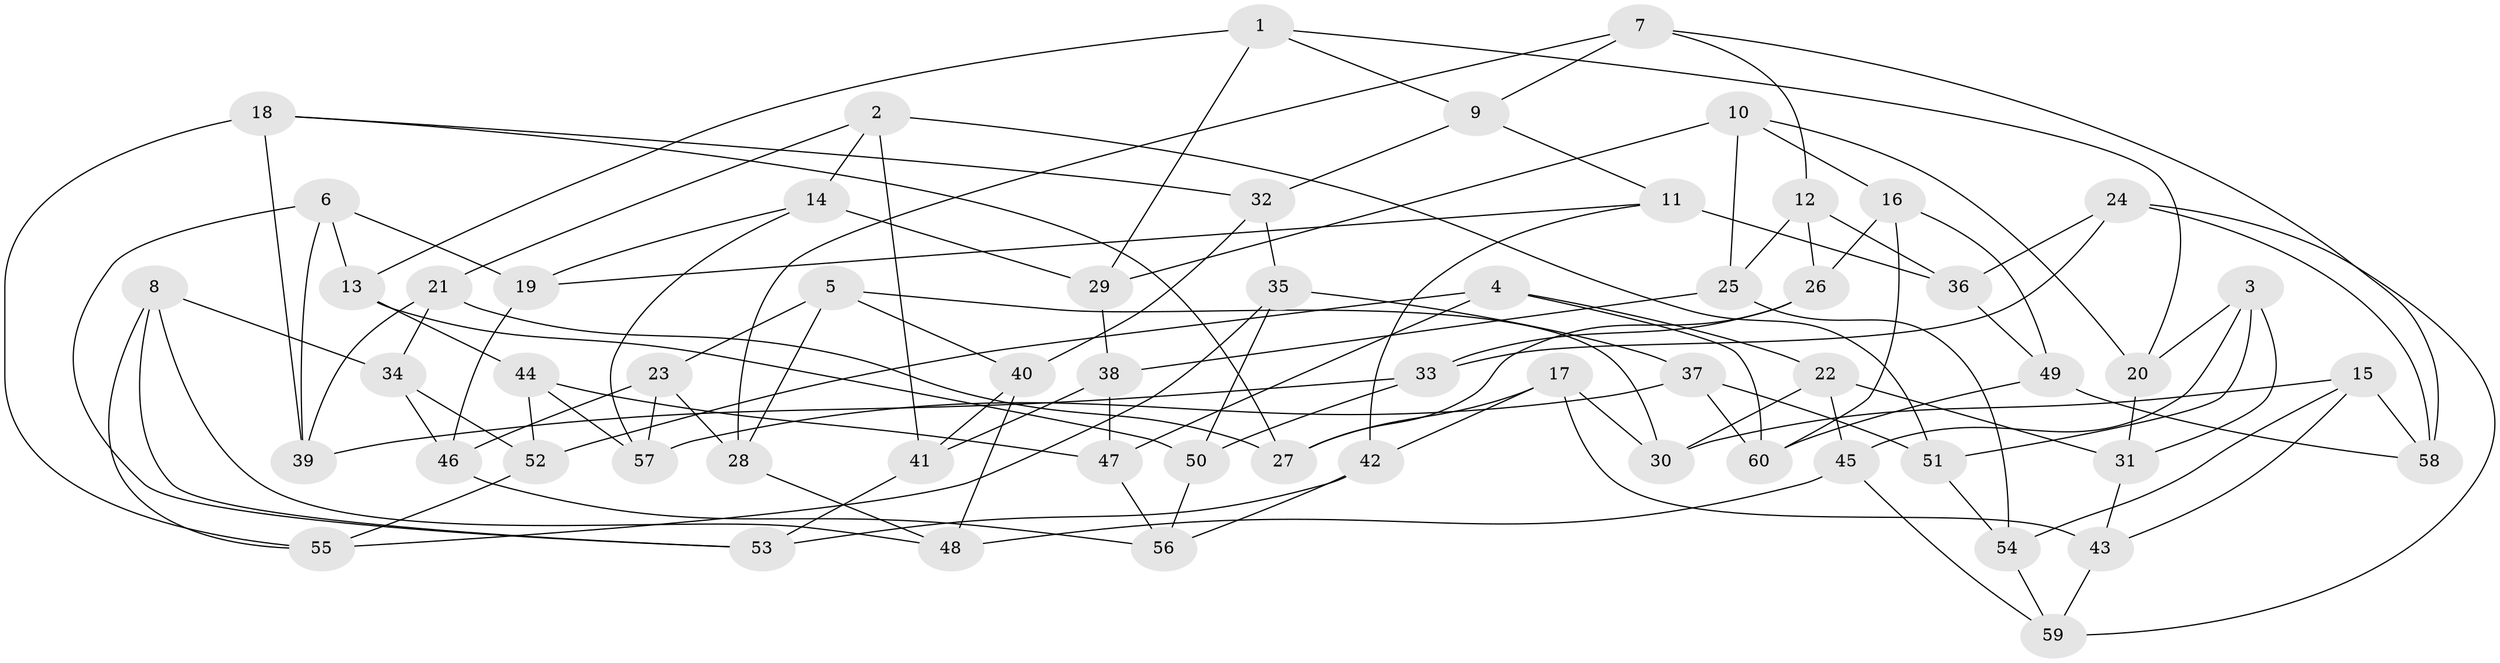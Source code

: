 // coarse degree distribution, {4: 0.3055555555555556, 6: 0.5833333333333334, 5: 0.08333333333333333, 3: 0.027777777777777776}
// Generated by graph-tools (version 1.1) at 2025/24/03/03/25 07:24:22]
// undirected, 60 vertices, 120 edges
graph export_dot {
graph [start="1"]
  node [color=gray90,style=filled];
  1;
  2;
  3;
  4;
  5;
  6;
  7;
  8;
  9;
  10;
  11;
  12;
  13;
  14;
  15;
  16;
  17;
  18;
  19;
  20;
  21;
  22;
  23;
  24;
  25;
  26;
  27;
  28;
  29;
  30;
  31;
  32;
  33;
  34;
  35;
  36;
  37;
  38;
  39;
  40;
  41;
  42;
  43;
  44;
  45;
  46;
  47;
  48;
  49;
  50;
  51;
  52;
  53;
  54;
  55;
  56;
  57;
  58;
  59;
  60;
  1 -- 13;
  1 -- 29;
  1 -- 9;
  1 -- 20;
  2 -- 51;
  2 -- 41;
  2 -- 21;
  2 -- 14;
  3 -- 31;
  3 -- 20;
  3 -- 45;
  3 -- 51;
  4 -- 60;
  4 -- 47;
  4 -- 52;
  4 -- 22;
  5 -- 40;
  5 -- 28;
  5 -- 23;
  5 -- 30;
  6 -- 19;
  6 -- 53;
  6 -- 39;
  6 -- 13;
  7 -- 9;
  7 -- 12;
  7 -- 28;
  7 -- 58;
  8 -- 53;
  8 -- 34;
  8 -- 48;
  8 -- 55;
  9 -- 32;
  9 -- 11;
  10 -- 29;
  10 -- 25;
  10 -- 16;
  10 -- 20;
  11 -- 42;
  11 -- 36;
  11 -- 19;
  12 -- 36;
  12 -- 26;
  12 -- 25;
  13 -- 44;
  13 -- 50;
  14 -- 19;
  14 -- 29;
  14 -- 57;
  15 -- 43;
  15 -- 58;
  15 -- 54;
  15 -- 30;
  16 -- 26;
  16 -- 49;
  16 -- 60;
  17 -- 27;
  17 -- 42;
  17 -- 30;
  17 -- 43;
  18 -- 55;
  18 -- 27;
  18 -- 39;
  18 -- 32;
  19 -- 46;
  20 -- 31;
  21 -- 34;
  21 -- 27;
  21 -- 39;
  22 -- 45;
  22 -- 30;
  22 -- 31;
  23 -- 46;
  23 -- 28;
  23 -- 57;
  24 -- 58;
  24 -- 36;
  24 -- 59;
  24 -- 33;
  25 -- 54;
  25 -- 38;
  26 -- 27;
  26 -- 33;
  28 -- 48;
  29 -- 38;
  31 -- 43;
  32 -- 35;
  32 -- 40;
  33 -- 39;
  33 -- 50;
  34 -- 52;
  34 -- 46;
  35 -- 55;
  35 -- 37;
  35 -- 50;
  36 -- 49;
  37 -- 51;
  37 -- 57;
  37 -- 60;
  38 -- 47;
  38 -- 41;
  40 -- 48;
  40 -- 41;
  41 -- 53;
  42 -- 53;
  42 -- 56;
  43 -- 59;
  44 -- 52;
  44 -- 57;
  44 -- 47;
  45 -- 59;
  45 -- 48;
  46 -- 56;
  47 -- 56;
  49 -- 58;
  49 -- 60;
  50 -- 56;
  51 -- 54;
  52 -- 55;
  54 -- 59;
}
